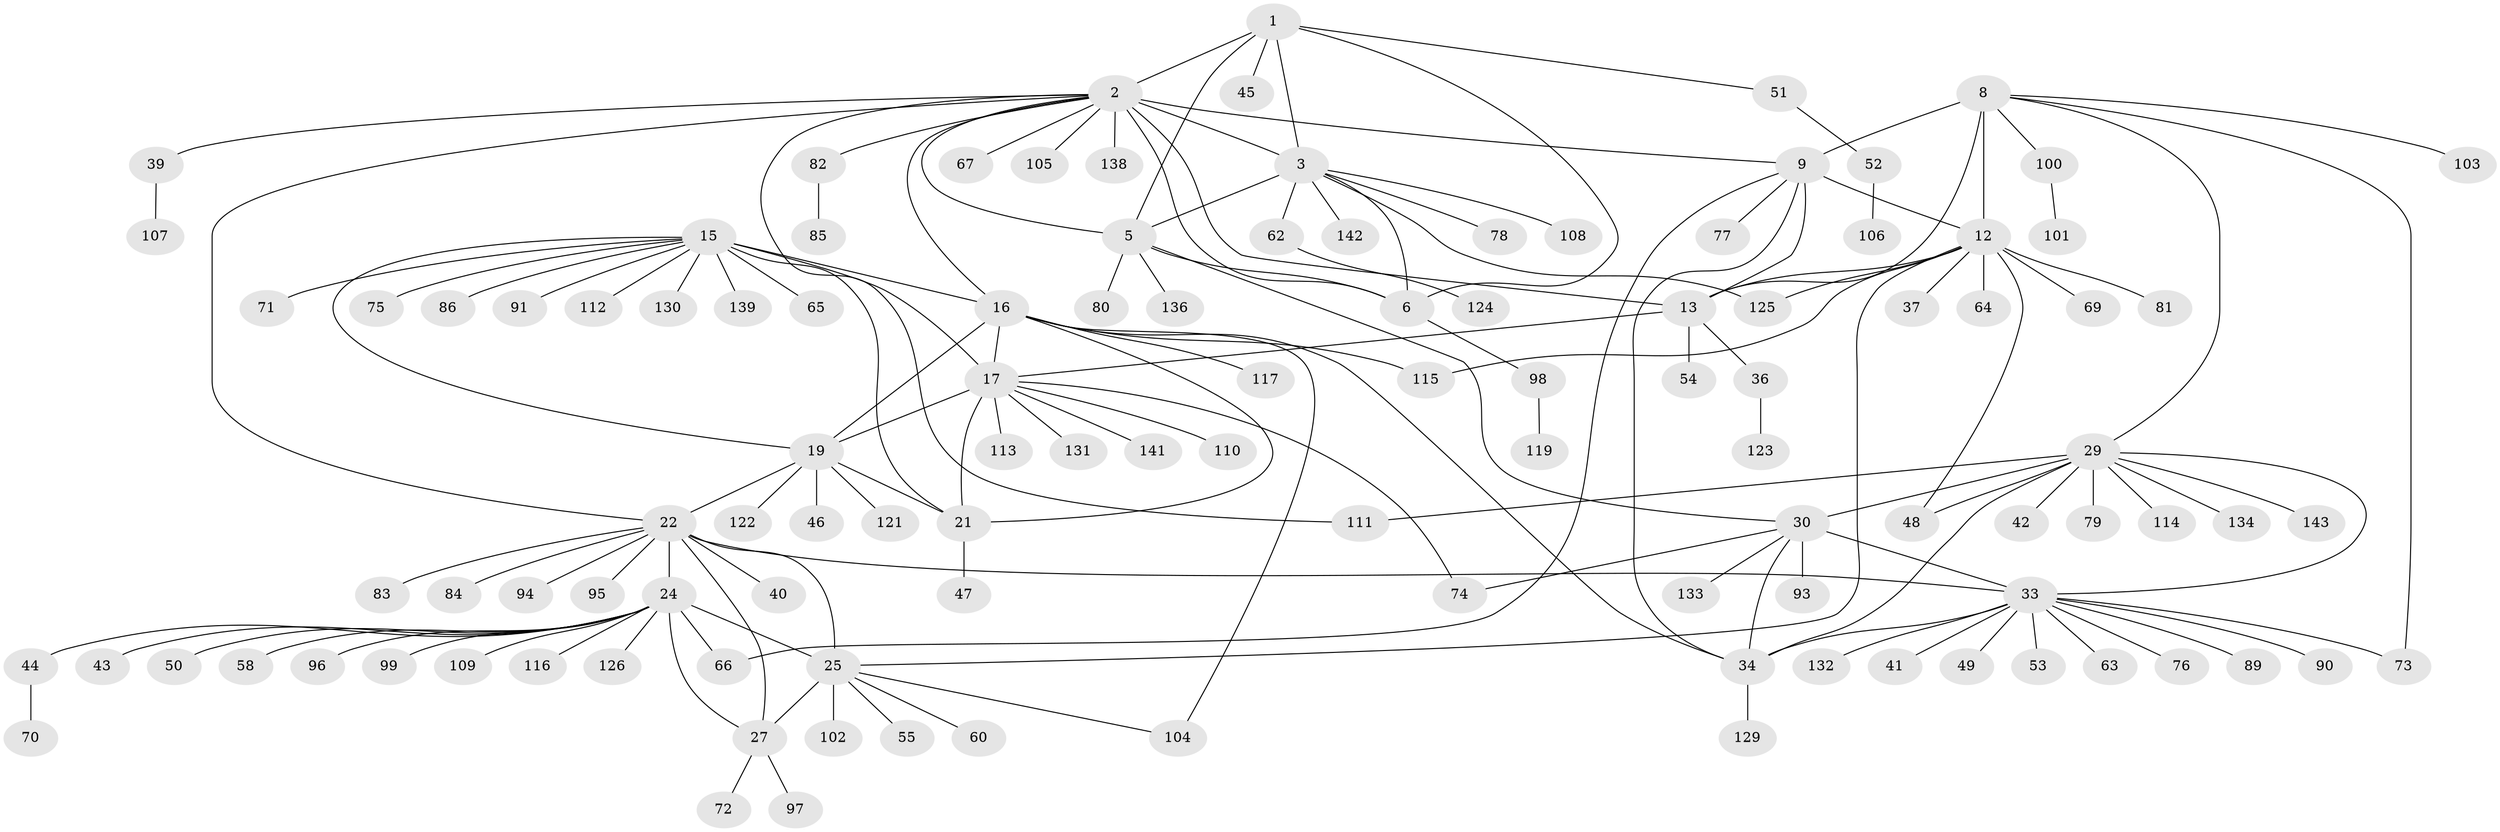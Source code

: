 // original degree distribution, {9: 0.06993006993006994, 13: 0.006993006993006993, 10: 0.04195804195804196, 7: 0.027972027972027972, 8: 0.04195804195804196, 11: 0.027972027972027972, 16: 0.006993006993006993, 6: 0.006993006993006993, 12: 0.013986013986013986, 3: 0.013986013986013986, 1: 0.5664335664335665, 2: 0.17482517482517482}
// Generated by graph-tools (version 1.1) at 2025/42/03/06/25 10:42:07]
// undirected, 114 vertices, 150 edges
graph export_dot {
graph [start="1"]
  node [color=gray90,style=filled];
  1 [super="+68"];
  2 [super="+4"];
  3 [super="+7"];
  5 [super="+59"];
  6;
  8 [super="+10"];
  9 [super="+11"];
  12 [super="+14"];
  13 [super="+57"];
  15 [super="+18"];
  16 [super="+56"];
  17 [super="+20"];
  19 [super="+38"];
  21;
  22 [super="+23"];
  24 [super="+26"];
  25 [super="+28"];
  27 [super="+128"];
  29 [super="+32"];
  30 [super="+31"];
  33 [super="+35"];
  34 [super="+127"];
  36 [super="+137"];
  37;
  39;
  40;
  41 [super="+61"];
  42;
  43;
  44;
  45 [super="+140"];
  46;
  47;
  48;
  49 [super="+92"];
  50;
  51 [super="+135"];
  52;
  53;
  54;
  55;
  58 [super="+120"];
  60 [super="+118"];
  62;
  63;
  64;
  65;
  66;
  67;
  69;
  70;
  71 [super="+88"];
  72;
  73;
  74;
  75;
  76;
  77 [super="+87"];
  78;
  79;
  80;
  81;
  82;
  83;
  84;
  85;
  86;
  89;
  90;
  91;
  93;
  94;
  95;
  96;
  97;
  98;
  99;
  100;
  101;
  102;
  103;
  104;
  105;
  106;
  107;
  108;
  109;
  110;
  111;
  112;
  113;
  114;
  115;
  116;
  117;
  119;
  121;
  122;
  123;
  124;
  125;
  126;
  129;
  130;
  131;
  132;
  133;
  134;
  136;
  138;
  139;
  141;
  142;
  143;
  1 -- 2 [weight=2];
  1 -- 3 [weight=2];
  1 -- 5;
  1 -- 6;
  1 -- 45;
  1 -- 51;
  2 -- 3 [weight=4];
  2 -- 5 [weight=2];
  2 -- 6 [weight=2];
  2 -- 9;
  2 -- 67;
  2 -- 22;
  2 -- 39;
  2 -- 105;
  2 -- 138;
  2 -- 111;
  2 -- 16;
  2 -- 82;
  2 -- 13;
  3 -- 5 [weight=2];
  3 -- 6 [weight=2];
  3 -- 78;
  3 -- 125;
  3 -- 142;
  3 -- 108;
  3 -- 62;
  5 -- 6;
  5 -- 80;
  5 -- 136;
  5 -- 30;
  6 -- 98;
  8 -- 9 [weight=4];
  8 -- 12 [weight=4];
  8 -- 13 [weight=2];
  8 -- 29;
  8 -- 73;
  8 -- 103;
  8 -- 100;
  9 -- 12 [weight=4];
  9 -- 13 [weight=2];
  9 -- 66;
  9 -- 77;
  9 -- 34;
  12 -- 13 [weight=2];
  12 -- 25;
  12 -- 37;
  12 -- 48;
  12 -- 81;
  12 -- 125;
  12 -- 64;
  12 -- 115;
  12 -- 69;
  13 -- 36;
  13 -- 54;
  13 -- 17;
  15 -- 16 [weight=2];
  15 -- 17 [weight=4];
  15 -- 19 [weight=2];
  15 -- 21 [weight=2];
  15 -- 65;
  15 -- 71;
  15 -- 75;
  15 -- 130;
  15 -- 139;
  15 -- 112;
  15 -- 86;
  15 -- 91;
  16 -- 17 [weight=2];
  16 -- 19;
  16 -- 21;
  16 -- 34;
  16 -- 104;
  16 -- 115;
  16 -- 117;
  17 -- 19 [weight=2];
  17 -- 21 [weight=2];
  17 -- 110;
  17 -- 113;
  17 -- 131;
  17 -- 74;
  17 -- 141;
  19 -- 21;
  19 -- 22;
  19 -- 46;
  19 -- 121;
  19 -- 122;
  21 -- 47;
  22 -- 24 [weight=4];
  22 -- 25 [weight=4];
  22 -- 27 [weight=2];
  22 -- 40;
  22 -- 94;
  22 -- 95;
  22 -- 83;
  22 -- 84;
  22 -- 33;
  24 -- 25 [weight=4];
  24 -- 27 [weight=2];
  24 -- 43;
  24 -- 44;
  24 -- 50;
  24 -- 58;
  24 -- 66;
  24 -- 96;
  24 -- 99;
  24 -- 109;
  24 -- 116;
  24 -- 126;
  25 -- 27 [weight=2];
  25 -- 55;
  25 -- 102;
  25 -- 104;
  25 -- 60;
  27 -- 72;
  27 -- 97;
  29 -- 30 [weight=4];
  29 -- 33 [weight=4];
  29 -- 34 [weight=2];
  29 -- 48;
  29 -- 79;
  29 -- 111;
  29 -- 114;
  29 -- 134;
  29 -- 42;
  29 -- 143;
  30 -- 33 [weight=4];
  30 -- 34 [weight=2];
  30 -- 93;
  30 -- 133;
  30 -- 74;
  33 -- 34 [weight=2];
  33 -- 53;
  33 -- 63;
  33 -- 76;
  33 -- 132;
  33 -- 73;
  33 -- 41;
  33 -- 49;
  33 -- 89;
  33 -- 90;
  34 -- 129;
  36 -- 123;
  39 -- 107;
  44 -- 70;
  51 -- 52;
  52 -- 106;
  62 -- 124;
  82 -- 85;
  98 -- 119;
  100 -- 101;
}
